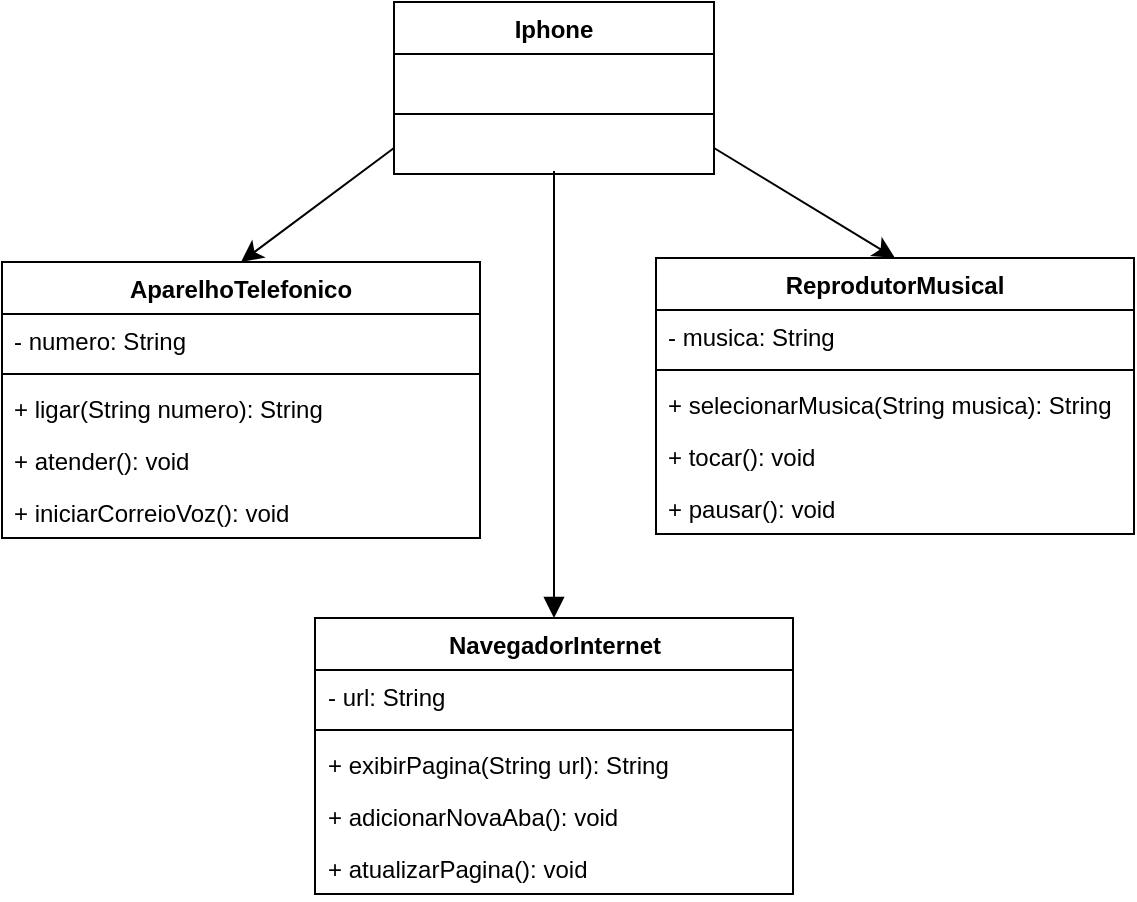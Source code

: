 <mxfile version="24.6.4" type="device">
  <diagram name="Página-1" id="hoHlmJE55N2O5cTHrj33">
    <mxGraphModel dx="1624" dy="1297" grid="0" gridSize="10" guides="1" tooltips="1" connect="1" arrows="1" fold="1" page="0" pageScale="1" pageWidth="827" pageHeight="1169" math="0" shadow="0">
      <root>
        <mxCell id="0" />
        <mxCell id="1" parent="0" />
        <mxCell id="Jm6LdPXS1RF-7PNpZQuV-33" value="ReprodutorMusical" style="swimlane;fontStyle=1;align=center;verticalAlign=top;childLayout=stackLayout;horizontal=1;startSize=26;horizontalStack=0;resizeParent=1;resizeParentMax=0;resizeLast=0;collapsible=1;marginBottom=0;whiteSpace=wrap;html=1;" parent="1" vertex="1">
          <mxGeometry x="100" y="-11" width="239" height="138" as="geometry" />
        </mxCell>
        <mxCell id="Jm6LdPXS1RF-7PNpZQuV-34" value="- musica: String" style="text;strokeColor=none;fillColor=none;align=left;verticalAlign=top;spacingLeft=4;spacingRight=4;overflow=hidden;rotatable=0;points=[[0,0.5],[1,0.5]];portConstraint=eastwest;whiteSpace=wrap;html=1;" parent="Jm6LdPXS1RF-7PNpZQuV-33" vertex="1">
          <mxGeometry y="26" width="239" height="26" as="geometry" />
        </mxCell>
        <mxCell id="Jm6LdPXS1RF-7PNpZQuV-35" value="" style="line;strokeWidth=1;fillColor=none;align=left;verticalAlign=middle;spacingTop=-1;spacingLeft=3;spacingRight=3;rotatable=0;labelPosition=right;points=[];portConstraint=eastwest;strokeColor=inherit;" parent="Jm6LdPXS1RF-7PNpZQuV-33" vertex="1">
          <mxGeometry y="52" width="239" height="8" as="geometry" />
        </mxCell>
        <mxCell id="Jm6LdPXS1RF-7PNpZQuV-36" value="+ selecionarMusica(String musica): String" style="text;strokeColor=none;fillColor=none;align=left;verticalAlign=top;spacingLeft=4;spacingRight=4;overflow=hidden;rotatable=0;points=[[0,0.5],[1,0.5]];portConstraint=eastwest;whiteSpace=wrap;html=1;" parent="Jm6LdPXS1RF-7PNpZQuV-33" vertex="1">
          <mxGeometry y="60" width="239" height="26" as="geometry" />
        </mxCell>
        <mxCell id="Jm6LdPXS1RF-7PNpZQuV-37" value="+ tocar(): void" style="text;strokeColor=none;fillColor=none;align=left;verticalAlign=top;spacingLeft=4;spacingRight=4;overflow=hidden;rotatable=0;points=[[0,0.5],[1,0.5]];portConstraint=eastwest;whiteSpace=wrap;html=1;" parent="Jm6LdPXS1RF-7PNpZQuV-33" vertex="1">
          <mxGeometry y="86" width="239" height="26" as="geometry" />
        </mxCell>
        <mxCell id="Jm6LdPXS1RF-7PNpZQuV-38" value="+ pausar(): void" style="text;strokeColor=none;fillColor=none;align=left;verticalAlign=top;spacingLeft=4;spacingRight=4;overflow=hidden;rotatable=0;points=[[0,0.5],[1,0.5]];portConstraint=eastwest;whiteSpace=wrap;html=1;" parent="Jm6LdPXS1RF-7PNpZQuV-33" vertex="1">
          <mxGeometry y="112" width="239" height="26" as="geometry" />
        </mxCell>
        <mxCell id="Jm6LdPXS1RF-7PNpZQuV-39" value="AparelhoTelefonico" style="swimlane;fontStyle=1;align=center;verticalAlign=top;childLayout=stackLayout;horizontal=1;startSize=26;horizontalStack=0;resizeParent=1;resizeParentMax=0;resizeLast=0;collapsible=1;marginBottom=0;whiteSpace=wrap;html=1;" parent="1" vertex="1">
          <mxGeometry x="-227" y="-9" width="239" height="138" as="geometry" />
        </mxCell>
        <mxCell id="Jm6LdPXS1RF-7PNpZQuV-40" value="- numero: String" style="text;strokeColor=none;fillColor=none;align=left;verticalAlign=top;spacingLeft=4;spacingRight=4;overflow=hidden;rotatable=0;points=[[0,0.5],[1,0.5]];portConstraint=eastwest;whiteSpace=wrap;html=1;" parent="Jm6LdPXS1RF-7PNpZQuV-39" vertex="1">
          <mxGeometry y="26" width="239" height="26" as="geometry" />
        </mxCell>
        <mxCell id="Jm6LdPXS1RF-7PNpZQuV-41" value="" style="line;strokeWidth=1;fillColor=none;align=left;verticalAlign=middle;spacingTop=-1;spacingLeft=3;spacingRight=3;rotatable=0;labelPosition=right;points=[];portConstraint=eastwest;strokeColor=inherit;" parent="Jm6LdPXS1RF-7PNpZQuV-39" vertex="1">
          <mxGeometry y="52" width="239" height="8" as="geometry" />
        </mxCell>
        <mxCell id="Jm6LdPXS1RF-7PNpZQuV-42" value="+ ligar(String numero): String" style="text;strokeColor=none;fillColor=none;align=left;verticalAlign=top;spacingLeft=4;spacingRight=4;overflow=hidden;rotatable=0;points=[[0,0.5],[1,0.5]];portConstraint=eastwest;whiteSpace=wrap;html=1;" parent="Jm6LdPXS1RF-7PNpZQuV-39" vertex="1">
          <mxGeometry y="60" width="239" height="26" as="geometry" />
        </mxCell>
        <mxCell id="Jm6LdPXS1RF-7PNpZQuV-43" value="+ atender(): void" style="text;strokeColor=none;fillColor=none;align=left;verticalAlign=top;spacingLeft=4;spacingRight=4;overflow=hidden;rotatable=0;points=[[0,0.5],[1,0.5]];portConstraint=eastwest;whiteSpace=wrap;html=1;" parent="Jm6LdPXS1RF-7PNpZQuV-39" vertex="1">
          <mxGeometry y="86" width="239" height="26" as="geometry" />
        </mxCell>
        <mxCell id="Jm6LdPXS1RF-7PNpZQuV-44" value="+ iniciarCorreioVoz(): void" style="text;strokeColor=none;fillColor=none;align=left;verticalAlign=top;spacingLeft=4;spacingRight=4;overflow=hidden;rotatable=0;points=[[0,0.5],[1,0.5]];portConstraint=eastwest;whiteSpace=wrap;html=1;" parent="Jm6LdPXS1RF-7PNpZQuV-39" vertex="1">
          <mxGeometry y="112" width="239" height="26" as="geometry" />
        </mxCell>
        <mxCell id="Jm6LdPXS1RF-7PNpZQuV-45" value="NavegadorInternet" style="swimlane;fontStyle=1;align=center;verticalAlign=top;childLayout=stackLayout;horizontal=1;startSize=26;horizontalStack=0;resizeParent=1;resizeParentMax=0;resizeLast=0;collapsible=1;marginBottom=0;whiteSpace=wrap;html=1;" parent="1" vertex="1">
          <mxGeometry x="-70.5" y="169" width="239" height="138" as="geometry" />
        </mxCell>
        <mxCell id="Jm6LdPXS1RF-7PNpZQuV-46" value="- url: String" style="text;strokeColor=none;fillColor=none;align=left;verticalAlign=top;spacingLeft=4;spacingRight=4;overflow=hidden;rotatable=0;points=[[0,0.5],[1,0.5]];portConstraint=eastwest;whiteSpace=wrap;html=1;" parent="Jm6LdPXS1RF-7PNpZQuV-45" vertex="1">
          <mxGeometry y="26" width="239" height="26" as="geometry" />
        </mxCell>
        <mxCell id="Jm6LdPXS1RF-7PNpZQuV-47" value="" style="line;strokeWidth=1;fillColor=none;align=left;verticalAlign=middle;spacingTop=-1;spacingLeft=3;spacingRight=3;rotatable=0;labelPosition=right;points=[];portConstraint=eastwest;strokeColor=inherit;" parent="Jm6LdPXS1RF-7PNpZQuV-45" vertex="1">
          <mxGeometry y="52" width="239" height="8" as="geometry" />
        </mxCell>
        <mxCell id="Jm6LdPXS1RF-7PNpZQuV-48" value="+ exibirPagina(String url): String" style="text;strokeColor=none;fillColor=none;align=left;verticalAlign=top;spacingLeft=4;spacingRight=4;overflow=hidden;rotatable=0;points=[[0,0.5],[1,0.5]];portConstraint=eastwest;whiteSpace=wrap;html=1;" parent="Jm6LdPXS1RF-7PNpZQuV-45" vertex="1">
          <mxGeometry y="60" width="239" height="26" as="geometry" />
        </mxCell>
        <mxCell id="Jm6LdPXS1RF-7PNpZQuV-49" value="+ adicionarNovaAba(): void" style="text;strokeColor=none;fillColor=none;align=left;verticalAlign=top;spacingLeft=4;spacingRight=4;overflow=hidden;rotatable=0;points=[[0,0.5],[1,0.5]];portConstraint=eastwest;whiteSpace=wrap;html=1;" parent="Jm6LdPXS1RF-7PNpZQuV-45" vertex="1">
          <mxGeometry y="86" width="239" height="26" as="geometry" />
        </mxCell>
        <mxCell id="Jm6LdPXS1RF-7PNpZQuV-50" value="+ atualizarPagina(): void" style="text;strokeColor=none;fillColor=none;align=left;verticalAlign=top;spacingLeft=4;spacingRight=4;overflow=hidden;rotatable=0;points=[[0,0.5],[1,0.5]];portConstraint=eastwest;whiteSpace=wrap;html=1;" parent="Jm6LdPXS1RF-7PNpZQuV-45" vertex="1">
          <mxGeometry y="112" width="239" height="26" as="geometry" />
        </mxCell>
        <mxCell id="Jm6LdPXS1RF-7PNpZQuV-54" value="Iphone" style="swimlane;fontStyle=1;align=center;verticalAlign=top;childLayout=stackLayout;horizontal=1;startSize=26;horizontalStack=0;resizeParent=1;resizeParentMax=0;resizeLast=0;collapsible=1;marginBottom=0;whiteSpace=wrap;html=1;" parent="1" vertex="1">
          <mxGeometry x="-31" y="-139" width="160" height="86" as="geometry" />
        </mxCell>
        <mxCell id="Jm6LdPXS1RF-7PNpZQuV-55" value="&amp;nbsp;" style="text;strokeColor=none;fillColor=none;align=left;verticalAlign=top;spacingLeft=4;spacingRight=4;overflow=hidden;rotatable=0;points=[[0,0.5],[1,0.5]];portConstraint=eastwest;whiteSpace=wrap;html=1;" parent="Jm6LdPXS1RF-7PNpZQuV-54" vertex="1">
          <mxGeometry y="26" width="160" height="26" as="geometry" />
        </mxCell>
        <mxCell id="Jm6LdPXS1RF-7PNpZQuV-56" value="" style="line;strokeWidth=1;fillColor=none;align=left;verticalAlign=middle;spacingTop=-1;spacingLeft=3;spacingRight=3;rotatable=0;labelPosition=right;points=[];portConstraint=eastwest;strokeColor=inherit;" parent="Jm6LdPXS1RF-7PNpZQuV-54" vertex="1">
          <mxGeometry y="52" width="160" height="8" as="geometry" />
        </mxCell>
        <mxCell id="Jm6LdPXS1RF-7PNpZQuV-57" value="&amp;nbsp;" style="text;strokeColor=none;fillColor=none;align=left;verticalAlign=top;spacingLeft=4;spacingRight=4;overflow=hidden;rotatable=0;points=[[0,0.5],[1,0.5]];portConstraint=eastwest;whiteSpace=wrap;html=1;" parent="Jm6LdPXS1RF-7PNpZQuV-54" vertex="1">
          <mxGeometry y="60" width="160" height="26" as="geometry" />
        </mxCell>
        <mxCell id="Jm6LdPXS1RF-7PNpZQuV-59" style="edgeStyle=none;curved=1;rounded=0;orthogonalLoop=1;jettySize=auto;html=1;exitX=1;exitY=0.5;exitDx=0;exitDy=0;fontSize=12;startSize=8;endSize=8;entryX=0.5;entryY=0;entryDx=0;entryDy=0;" parent="1" source="Jm6LdPXS1RF-7PNpZQuV-57" target="Jm6LdPXS1RF-7PNpZQuV-33" edge="1">
          <mxGeometry relative="1" as="geometry" />
        </mxCell>
        <mxCell id="Jm6LdPXS1RF-7PNpZQuV-60" style="edgeStyle=none;curved=1;rounded=0;orthogonalLoop=1;jettySize=auto;html=1;exitX=0;exitY=0.5;exitDx=0;exitDy=0;entryX=0.5;entryY=0;entryDx=0;entryDy=0;fontSize=12;startSize=8;endSize=8;" parent="1" source="Jm6LdPXS1RF-7PNpZQuV-57" target="Jm6LdPXS1RF-7PNpZQuV-39" edge="1">
          <mxGeometry relative="1" as="geometry" />
        </mxCell>
        <mxCell id="Jm6LdPXS1RF-7PNpZQuV-61" value="" style="html=1;verticalAlign=bottom;labelBackgroundColor=none;endArrow=block;endFill=1;rounded=0;fontSize=12;startSize=8;endSize=8;curved=1;entryX=0.5;entryY=0;entryDx=0;entryDy=0;exitX=0.5;exitY=0.942;exitDx=0;exitDy=0;exitPerimeter=0;" parent="1" source="Jm6LdPXS1RF-7PNpZQuV-57" target="Jm6LdPXS1RF-7PNpZQuV-45" edge="1">
          <mxGeometry width="160" relative="1" as="geometry">
            <mxPoint x="49" y="39" as="sourcePoint" />
            <mxPoint x="201" y="143" as="targetPoint" />
          </mxGeometry>
        </mxCell>
      </root>
    </mxGraphModel>
  </diagram>
</mxfile>
